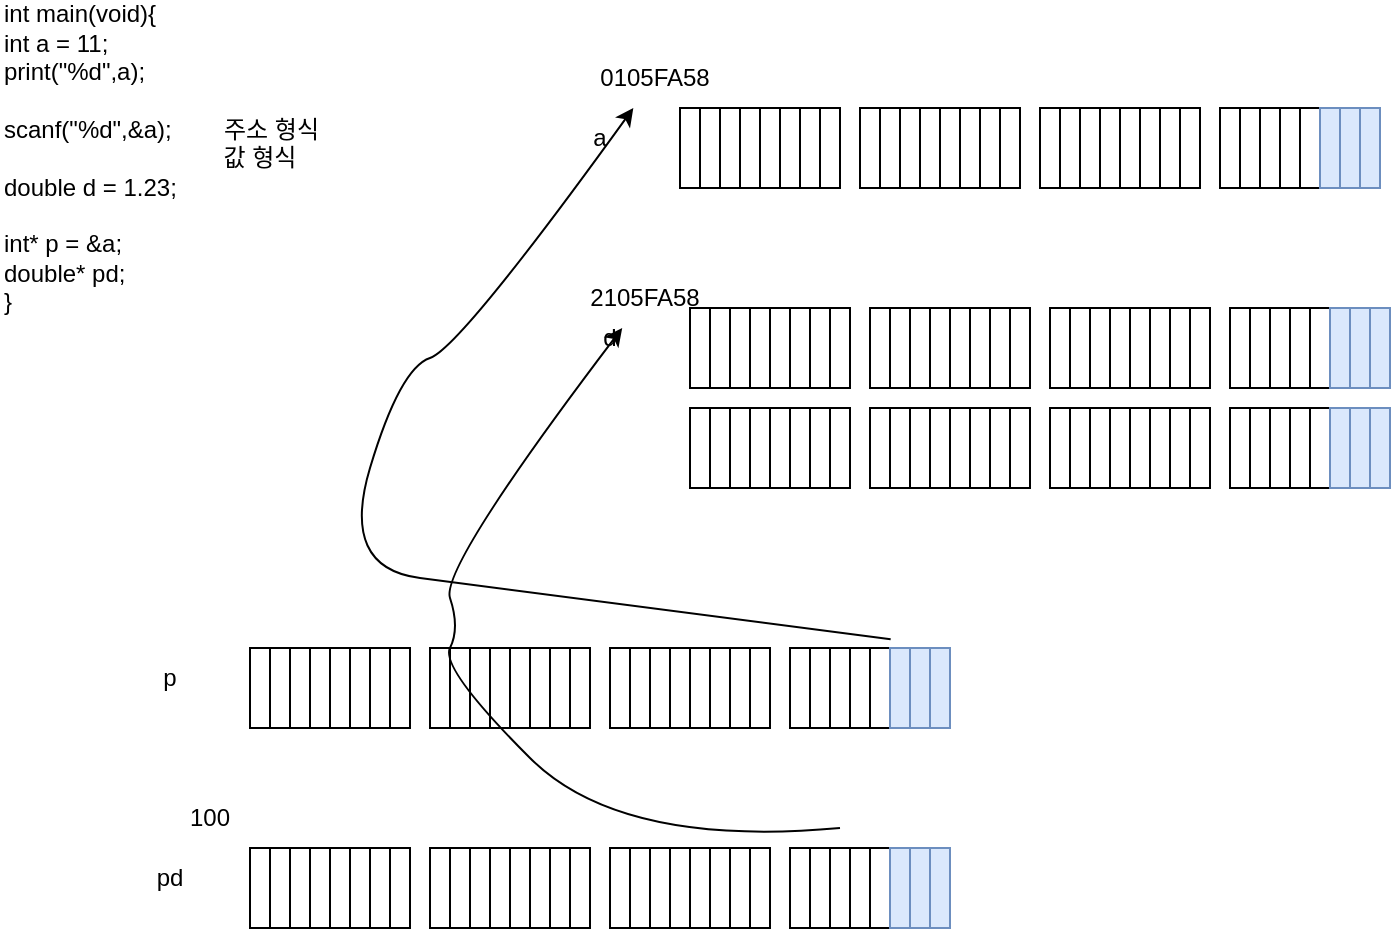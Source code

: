<mxfile version="17.2.1" type="device"><diagram id="US0KUP0QkPeY0dxFD_av" name="Page-1"><mxGraphModel dx="920" dy="1720" grid="1" gridSize="10" guides="1" tooltips="1" connect="0" arrows="1" fold="1" page="1" pageScale="1" pageWidth="827" pageHeight="1169" math="0" shadow="0"><root><mxCell id="0"/><mxCell id="1" parent="0"/><mxCell id="8ommLOZz8VpfKSj77pEi-1" value="int main(void){&lt;br&gt;&lt;div&gt;&lt;span&gt;&lt;span&gt;&#9;&lt;/span&gt;int a = 11;&lt;/span&gt;&lt;/div&gt;&lt;div&gt;&lt;span&gt;&lt;span&gt;&#9;&lt;/span&gt;print(&quot;%d&quot;,a);&lt;br&gt;&lt;/span&gt;&lt;/div&gt;&lt;div&gt;&lt;span&gt;&lt;span&gt;&#9;&lt;/span&gt;&lt;br&gt;&lt;/span&gt;&lt;/div&gt;&lt;div&gt;&lt;span&gt;scanf(&quot;%d&quot;,&amp;amp;a);&amp;nbsp;&lt;span style=&quot;white-space: pre&quot;&gt;&#9;&lt;/span&gt;&amp;nbsp;주소 형식&lt;/span&gt;&lt;/div&gt;&lt;div&gt;&lt;span&gt;&lt;br&gt;&lt;/span&gt;&lt;/div&gt;&lt;div&gt;&lt;span&gt;double d = 1.23;&lt;/span&gt;&lt;/div&gt;&lt;div&gt;&lt;span&gt;&lt;br&gt;&lt;/span&gt;&lt;/div&gt;&lt;div&gt;int* p = &amp;amp;a;&lt;/div&gt;&lt;div&gt;double* pd;&lt;/div&gt;&lt;div&gt;&lt;span&gt;}&lt;/span&gt;&lt;/div&gt;" style="text;html=1;strokeColor=none;fillColor=none;align=left;verticalAlign=middle;whiteSpace=wrap;rounded=0;" vertex="1" parent="1"><mxGeometry x="20" y="40" width="170" height="70" as="geometry"/></mxCell><mxCell id="8ommLOZz8VpfKSj77pEi-2" value="" style="rounded=0;whiteSpace=wrap;html=1;" vertex="1" parent="1"><mxGeometry x="450" y="50" width="10" height="40" as="geometry"/></mxCell><mxCell id="8ommLOZz8VpfKSj77pEi-3" value="" style="rounded=0;whiteSpace=wrap;html=1;" vertex="1" parent="1"><mxGeometry x="460" y="50" width="10" height="40" as="geometry"/></mxCell><mxCell id="8ommLOZz8VpfKSj77pEi-4" value="" style="rounded=0;whiteSpace=wrap;html=1;" vertex="1" parent="1"><mxGeometry x="470" y="50" width="10" height="40" as="geometry"/></mxCell><mxCell id="8ommLOZz8VpfKSj77pEi-5" value="" style="rounded=0;whiteSpace=wrap;html=1;" vertex="1" parent="1"><mxGeometry x="480" y="50" width="10" height="40" as="geometry"/></mxCell><mxCell id="8ommLOZz8VpfKSj77pEi-6" value="" style="rounded=0;whiteSpace=wrap;html=1;" vertex="1" parent="1"><mxGeometry x="490" y="50" width="10" height="40" as="geometry"/></mxCell><mxCell id="8ommLOZz8VpfKSj77pEi-7" value="" style="rounded=0;whiteSpace=wrap;html=1;" vertex="1" parent="1"><mxGeometry x="500" y="50" width="10" height="40" as="geometry"/></mxCell><mxCell id="8ommLOZz8VpfKSj77pEi-8" value="" style="rounded=0;whiteSpace=wrap;html=1;" vertex="1" parent="1"><mxGeometry x="510" y="50" width="10" height="40" as="geometry"/></mxCell><mxCell id="8ommLOZz8VpfKSj77pEi-9" value="" style="rounded=0;whiteSpace=wrap;html=1;" vertex="1" parent="1"><mxGeometry x="520" y="50" width="10" height="40" as="geometry"/></mxCell><mxCell id="8ommLOZz8VpfKSj77pEi-18" value="" style="rounded=0;whiteSpace=wrap;html=1;" vertex="1" parent="1"><mxGeometry x="540" y="50" width="10" height="40" as="geometry"/></mxCell><mxCell id="8ommLOZz8VpfKSj77pEi-19" value="" style="rounded=0;whiteSpace=wrap;html=1;" vertex="1" parent="1"><mxGeometry x="550" y="50" width="10" height="40" as="geometry"/></mxCell><mxCell id="8ommLOZz8VpfKSj77pEi-20" value="" style="rounded=0;whiteSpace=wrap;html=1;" vertex="1" parent="1"><mxGeometry x="560" y="50" width="10" height="40" as="geometry"/></mxCell><mxCell id="8ommLOZz8VpfKSj77pEi-21" value="" style="rounded=0;whiteSpace=wrap;html=1;" vertex="1" parent="1"><mxGeometry x="570" y="50" width="10" height="40" as="geometry"/></mxCell><mxCell id="8ommLOZz8VpfKSj77pEi-22" value="" style="rounded=0;whiteSpace=wrap;html=1;" vertex="1" parent="1"><mxGeometry x="580" y="50" width="10" height="40" as="geometry"/></mxCell><mxCell id="8ommLOZz8VpfKSj77pEi-23" value="" style="rounded=0;whiteSpace=wrap;html=1;" vertex="1" parent="1"><mxGeometry x="590" y="50" width="10" height="40" as="geometry"/></mxCell><mxCell id="8ommLOZz8VpfKSj77pEi-24" value="" style="rounded=0;whiteSpace=wrap;html=1;" vertex="1" parent="1"><mxGeometry x="600" y="50" width="10" height="40" as="geometry"/></mxCell><mxCell id="8ommLOZz8VpfKSj77pEi-25" value="" style="rounded=0;whiteSpace=wrap;html=1;" vertex="1" parent="1"><mxGeometry x="610" y="50" width="10" height="40" as="geometry"/></mxCell><mxCell id="8ommLOZz8VpfKSj77pEi-26" value="" style="rounded=0;whiteSpace=wrap;html=1;" vertex="1" parent="1"><mxGeometry x="360" y="50" width="10" height="40" as="geometry"/></mxCell><mxCell id="8ommLOZz8VpfKSj77pEi-27" value="" style="rounded=0;whiteSpace=wrap;html=1;" vertex="1" parent="1"><mxGeometry x="370" y="50" width="10" height="40" as="geometry"/></mxCell><mxCell id="8ommLOZz8VpfKSj77pEi-28" value="" style="rounded=0;whiteSpace=wrap;html=1;" vertex="1" parent="1"><mxGeometry x="380" y="50" width="10" height="40" as="geometry"/></mxCell><mxCell id="8ommLOZz8VpfKSj77pEi-29" value="" style="rounded=0;whiteSpace=wrap;html=1;" vertex="1" parent="1"><mxGeometry x="390" y="50" width="10" height="40" as="geometry"/></mxCell><mxCell id="8ommLOZz8VpfKSj77pEi-30" value="" style="rounded=0;whiteSpace=wrap;html=1;" vertex="1" parent="1"><mxGeometry x="400" y="50" width="10" height="40" as="geometry"/></mxCell><mxCell id="8ommLOZz8VpfKSj77pEi-31" value="" style="rounded=0;whiteSpace=wrap;html=1;" vertex="1" parent="1"><mxGeometry x="410" y="50" width="10" height="40" as="geometry"/></mxCell><mxCell id="8ommLOZz8VpfKSj77pEi-32" value="" style="rounded=0;whiteSpace=wrap;html=1;" vertex="1" parent="1"><mxGeometry x="420" y="50" width="10" height="40" as="geometry"/></mxCell><mxCell id="8ommLOZz8VpfKSj77pEi-33" value="" style="rounded=0;whiteSpace=wrap;html=1;" vertex="1" parent="1"><mxGeometry x="430" y="50" width="10" height="40" as="geometry"/></mxCell><mxCell id="8ommLOZz8VpfKSj77pEi-34" value="" style="rounded=0;whiteSpace=wrap;html=1;" vertex="1" parent="1"><mxGeometry x="630" y="50" width="10" height="40" as="geometry"/></mxCell><mxCell id="8ommLOZz8VpfKSj77pEi-35" value="" style="rounded=0;whiteSpace=wrap;html=1;" vertex="1" parent="1"><mxGeometry x="640" y="50" width="10" height="40" as="geometry"/></mxCell><mxCell id="8ommLOZz8VpfKSj77pEi-36" value="" style="rounded=0;whiteSpace=wrap;html=1;" vertex="1" parent="1"><mxGeometry x="650" y="50" width="10" height="40" as="geometry"/></mxCell><mxCell id="8ommLOZz8VpfKSj77pEi-37" value="" style="rounded=0;whiteSpace=wrap;html=1;" vertex="1" parent="1"><mxGeometry x="660" y="50" width="10" height="40" as="geometry"/></mxCell><mxCell id="8ommLOZz8VpfKSj77pEi-38" value="" style="rounded=0;whiteSpace=wrap;html=1;" vertex="1" parent="1"><mxGeometry x="670" y="50" width="10" height="40" as="geometry"/></mxCell><mxCell id="8ommLOZz8VpfKSj77pEi-39" value="" style="rounded=0;whiteSpace=wrap;html=1;fillColor=#dae8fc;strokeColor=#6c8ebf;" vertex="1" parent="1"><mxGeometry x="680" y="50" width="10" height="40" as="geometry"/></mxCell><mxCell id="8ommLOZz8VpfKSj77pEi-40" value="" style="rounded=0;whiteSpace=wrap;html=1;fillColor=#dae8fc;strokeColor=#6c8ebf;" vertex="1" parent="1"><mxGeometry x="690" y="50" width="10" height="40" as="geometry"/></mxCell><mxCell id="8ommLOZz8VpfKSj77pEi-41" value="" style="rounded=0;whiteSpace=wrap;html=1;fillColor=#dae8fc;strokeColor=#6c8ebf;" vertex="1" parent="1"><mxGeometry x="700" y="50" width="10" height="40" as="geometry"/></mxCell><mxCell id="8ommLOZz8VpfKSj77pEi-46" value="값 형식" style="text;html=1;strokeColor=none;fillColor=none;align=center;verticalAlign=middle;whiteSpace=wrap;rounded=0;" vertex="1" parent="1"><mxGeometry x="120" y="60" width="60" height="30" as="geometry"/></mxCell><mxCell id="8ommLOZz8VpfKSj77pEi-47" value="a" style="text;html=1;strokeColor=none;fillColor=none;align=center;verticalAlign=middle;whiteSpace=wrap;rounded=0;" vertex="1" parent="1"><mxGeometry x="290" y="50" width="60" height="30" as="geometry"/></mxCell><mxCell id="8ommLOZz8VpfKSj77pEi-48" value="" style="rounded=0;whiteSpace=wrap;html=1;" vertex="1" parent="1"><mxGeometry x="455" y="150" width="10" height="40" as="geometry"/></mxCell><mxCell id="8ommLOZz8VpfKSj77pEi-49" value="" style="rounded=0;whiteSpace=wrap;html=1;" vertex="1" parent="1"><mxGeometry x="465" y="150" width="10" height="40" as="geometry"/></mxCell><mxCell id="8ommLOZz8VpfKSj77pEi-50" value="" style="rounded=0;whiteSpace=wrap;html=1;" vertex="1" parent="1"><mxGeometry x="475" y="150" width="10" height="40" as="geometry"/></mxCell><mxCell id="8ommLOZz8VpfKSj77pEi-51" value="" style="rounded=0;whiteSpace=wrap;html=1;" vertex="1" parent="1"><mxGeometry x="485" y="150" width="10" height="40" as="geometry"/></mxCell><mxCell id="8ommLOZz8VpfKSj77pEi-52" value="" style="rounded=0;whiteSpace=wrap;html=1;" vertex="1" parent="1"><mxGeometry x="495" y="150" width="10" height="40" as="geometry"/></mxCell><mxCell id="8ommLOZz8VpfKSj77pEi-53" value="" style="rounded=0;whiteSpace=wrap;html=1;" vertex="1" parent="1"><mxGeometry x="505" y="150" width="10" height="40" as="geometry"/></mxCell><mxCell id="8ommLOZz8VpfKSj77pEi-54" value="" style="rounded=0;whiteSpace=wrap;html=1;" vertex="1" parent="1"><mxGeometry x="515" y="150" width="10" height="40" as="geometry"/></mxCell><mxCell id="8ommLOZz8VpfKSj77pEi-55" value="" style="rounded=0;whiteSpace=wrap;html=1;" vertex="1" parent="1"><mxGeometry x="525" y="150" width="10" height="40" as="geometry"/></mxCell><mxCell id="8ommLOZz8VpfKSj77pEi-56" value="" style="rounded=0;whiteSpace=wrap;html=1;" vertex="1" parent="1"><mxGeometry x="545" y="150" width="10" height="40" as="geometry"/></mxCell><mxCell id="8ommLOZz8VpfKSj77pEi-57" value="" style="rounded=0;whiteSpace=wrap;html=1;" vertex="1" parent="1"><mxGeometry x="555" y="150" width="10" height="40" as="geometry"/></mxCell><mxCell id="8ommLOZz8VpfKSj77pEi-58" value="" style="rounded=0;whiteSpace=wrap;html=1;" vertex="1" parent="1"><mxGeometry x="565" y="150" width="10" height="40" as="geometry"/></mxCell><mxCell id="8ommLOZz8VpfKSj77pEi-59" value="" style="rounded=0;whiteSpace=wrap;html=1;" vertex="1" parent="1"><mxGeometry x="575" y="150" width="10" height="40" as="geometry"/></mxCell><mxCell id="8ommLOZz8VpfKSj77pEi-60" value="" style="rounded=0;whiteSpace=wrap;html=1;" vertex="1" parent="1"><mxGeometry x="585" y="150" width="10" height="40" as="geometry"/></mxCell><mxCell id="8ommLOZz8VpfKSj77pEi-61" value="" style="rounded=0;whiteSpace=wrap;html=1;" vertex="1" parent="1"><mxGeometry x="595" y="150" width="10" height="40" as="geometry"/></mxCell><mxCell id="8ommLOZz8VpfKSj77pEi-62" value="" style="rounded=0;whiteSpace=wrap;html=1;" vertex="1" parent="1"><mxGeometry x="605" y="150" width="10" height="40" as="geometry"/></mxCell><mxCell id="8ommLOZz8VpfKSj77pEi-63" value="" style="rounded=0;whiteSpace=wrap;html=1;" vertex="1" parent="1"><mxGeometry x="615" y="150" width="10" height="40" as="geometry"/></mxCell><mxCell id="8ommLOZz8VpfKSj77pEi-64" value="" style="rounded=0;whiteSpace=wrap;html=1;" vertex="1" parent="1"><mxGeometry x="365" y="150" width="10" height="40" as="geometry"/></mxCell><mxCell id="8ommLOZz8VpfKSj77pEi-65" value="" style="rounded=0;whiteSpace=wrap;html=1;" vertex="1" parent="1"><mxGeometry x="375" y="150" width="10" height="40" as="geometry"/></mxCell><mxCell id="8ommLOZz8VpfKSj77pEi-66" value="" style="rounded=0;whiteSpace=wrap;html=1;" vertex="1" parent="1"><mxGeometry x="385" y="150" width="10" height="40" as="geometry"/></mxCell><mxCell id="8ommLOZz8VpfKSj77pEi-67" value="" style="rounded=0;whiteSpace=wrap;html=1;" vertex="1" parent="1"><mxGeometry x="395" y="150" width="10" height="40" as="geometry"/></mxCell><mxCell id="8ommLOZz8VpfKSj77pEi-68" value="" style="rounded=0;whiteSpace=wrap;html=1;" vertex="1" parent="1"><mxGeometry x="405" y="150" width="10" height="40" as="geometry"/></mxCell><mxCell id="8ommLOZz8VpfKSj77pEi-69" value="" style="rounded=0;whiteSpace=wrap;html=1;" vertex="1" parent="1"><mxGeometry x="415" y="150" width="10" height="40" as="geometry"/></mxCell><mxCell id="8ommLOZz8VpfKSj77pEi-70" value="" style="rounded=0;whiteSpace=wrap;html=1;" vertex="1" parent="1"><mxGeometry x="425" y="150" width="10" height="40" as="geometry"/></mxCell><mxCell id="8ommLOZz8VpfKSj77pEi-71" value="" style="rounded=0;whiteSpace=wrap;html=1;" vertex="1" parent="1"><mxGeometry x="435" y="150" width="10" height="40" as="geometry"/></mxCell><mxCell id="8ommLOZz8VpfKSj77pEi-72" value="" style="rounded=0;whiteSpace=wrap;html=1;" vertex="1" parent="1"><mxGeometry x="635" y="150" width="10" height="40" as="geometry"/></mxCell><mxCell id="8ommLOZz8VpfKSj77pEi-73" value="" style="rounded=0;whiteSpace=wrap;html=1;" vertex="1" parent="1"><mxGeometry x="645" y="150" width="10" height="40" as="geometry"/></mxCell><mxCell id="8ommLOZz8VpfKSj77pEi-74" value="" style="rounded=0;whiteSpace=wrap;html=1;" vertex="1" parent="1"><mxGeometry x="655" y="150" width="10" height="40" as="geometry"/></mxCell><mxCell id="8ommLOZz8VpfKSj77pEi-75" value="" style="rounded=0;whiteSpace=wrap;html=1;" vertex="1" parent="1"><mxGeometry x="665" y="150" width="10" height="40" as="geometry"/></mxCell><mxCell id="8ommLOZz8VpfKSj77pEi-76" value="" style="rounded=0;whiteSpace=wrap;html=1;" vertex="1" parent="1"><mxGeometry x="675" y="150" width="10" height="40" as="geometry"/></mxCell><mxCell id="8ommLOZz8VpfKSj77pEi-77" value="" style="rounded=0;whiteSpace=wrap;html=1;fillColor=#dae8fc;strokeColor=#6c8ebf;" vertex="1" parent="1"><mxGeometry x="685" y="150" width="10" height="40" as="geometry"/></mxCell><mxCell id="8ommLOZz8VpfKSj77pEi-78" value="" style="rounded=0;whiteSpace=wrap;html=1;fillColor=#dae8fc;strokeColor=#6c8ebf;" vertex="1" parent="1"><mxGeometry x="695" y="150" width="10" height="40" as="geometry"/></mxCell><mxCell id="8ommLOZz8VpfKSj77pEi-79" value="" style="rounded=0;whiteSpace=wrap;html=1;fillColor=#dae8fc;strokeColor=#6c8ebf;" vertex="1" parent="1"><mxGeometry x="705" y="150" width="10" height="40" as="geometry"/></mxCell><mxCell id="8ommLOZz8VpfKSj77pEi-84" value="d" style="text;html=1;strokeColor=none;fillColor=none;align=center;verticalAlign=middle;whiteSpace=wrap;rounded=0;" vertex="1" parent="1"><mxGeometry x="295" y="150" width="60" height="30" as="geometry"/></mxCell><mxCell id="8ommLOZz8VpfKSj77pEi-85" value="" style="rounded=0;whiteSpace=wrap;html=1;" vertex="1" parent="1"><mxGeometry x="455" y="200" width="10" height="40" as="geometry"/></mxCell><mxCell id="8ommLOZz8VpfKSj77pEi-86" value="" style="rounded=0;whiteSpace=wrap;html=1;" vertex="1" parent="1"><mxGeometry x="465" y="200" width="10" height="40" as="geometry"/></mxCell><mxCell id="8ommLOZz8VpfKSj77pEi-87" value="" style="rounded=0;whiteSpace=wrap;html=1;" vertex="1" parent="1"><mxGeometry x="475" y="200" width="10" height="40" as="geometry"/></mxCell><mxCell id="8ommLOZz8VpfKSj77pEi-88" value="" style="rounded=0;whiteSpace=wrap;html=1;" vertex="1" parent="1"><mxGeometry x="485" y="200" width="10" height="40" as="geometry"/></mxCell><mxCell id="8ommLOZz8VpfKSj77pEi-89" value="" style="rounded=0;whiteSpace=wrap;html=1;" vertex="1" parent="1"><mxGeometry x="495" y="200" width="10" height="40" as="geometry"/></mxCell><mxCell id="8ommLOZz8VpfKSj77pEi-90" value="" style="rounded=0;whiteSpace=wrap;html=1;" vertex="1" parent="1"><mxGeometry x="505" y="200" width="10" height="40" as="geometry"/></mxCell><mxCell id="8ommLOZz8VpfKSj77pEi-91" value="" style="rounded=0;whiteSpace=wrap;html=1;" vertex="1" parent="1"><mxGeometry x="515" y="200" width="10" height="40" as="geometry"/></mxCell><mxCell id="8ommLOZz8VpfKSj77pEi-92" value="" style="rounded=0;whiteSpace=wrap;html=1;" vertex="1" parent="1"><mxGeometry x="525" y="200" width="10" height="40" as="geometry"/></mxCell><mxCell id="8ommLOZz8VpfKSj77pEi-93" value="" style="rounded=0;whiteSpace=wrap;html=1;" vertex="1" parent="1"><mxGeometry x="545" y="200" width="10" height="40" as="geometry"/></mxCell><mxCell id="8ommLOZz8VpfKSj77pEi-94" value="" style="rounded=0;whiteSpace=wrap;html=1;" vertex="1" parent="1"><mxGeometry x="555" y="200" width="10" height="40" as="geometry"/></mxCell><mxCell id="8ommLOZz8VpfKSj77pEi-95" value="" style="rounded=0;whiteSpace=wrap;html=1;" vertex="1" parent="1"><mxGeometry x="565" y="200" width="10" height="40" as="geometry"/></mxCell><mxCell id="8ommLOZz8VpfKSj77pEi-96" value="" style="rounded=0;whiteSpace=wrap;html=1;" vertex="1" parent="1"><mxGeometry x="575" y="200" width="10" height="40" as="geometry"/></mxCell><mxCell id="8ommLOZz8VpfKSj77pEi-97" value="" style="rounded=0;whiteSpace=wrap;html=1;" vertex="1" parent="1"><mxGeometry x="585" y="200" width="10" height="40" as="geometry"/></mxCell><mxCell id="8ommLOZz8VpfKSj77pEi-98" value="" style="rounded=0;whiteSpace=wrap;html=1;" vertex="1" parent="1"><mxGeometry x="595" y="200" width="10" height="40" as="geometry"/></mxCell><mxCell id="8ommLOZz8VpfKSj77pEi-99" value="" style="rounded=0;whiteSpace=wrap;html=1;" vertex="1" parent="1"><mxGeometry x="605" y="200" width="10" height="40" as="geometry"/></mxCell><mxCell id="8ommLOZz8VpfKSj77pEi-100" value="" style="rounded=0;whiteSpace=wrap;html=1;" vertex="1" parent="1"><mxGeometry x="615" y="200" width="10" height="40" as="geometry"/></mxCell><mxCell id="8ommLOZz8VpfKSj77pEi-101" value="" style="rounded=0;whiteSpace=wrap;html=1;" vertex="1" parent="1"><mxGeometry x="365" y="200" width="10" height="40" as="geometry"/></mxCell><mxCell id="8ommLOZz8VpfKSj77pEi-102" value="" style="rounded=0;whiteSpace=wrap;html=1;" vertex="1" parent="1"><mxGeometry x="375" y="200" width="10" height="40" as="geometry"/></mxCell><mxCell id="8ommLOZz8VpfKSj77pEi-103" value="" style="rounded=0;whiteSpace=wrap;html=1;" vertex="1" parent="1"><mxGeometry x="385" y="200" width="10" height="40" as="geometry"/></mxCell><mxCell id="8ommLOZz8VpfKSj77pEi-104" value="" style="rounded=0;whiteSpace=wrap;html=1;" vertex="1" parent="1"><mxGeometry x="395" y="200" width="10" height="40" as="geometry"/></mxCell><mxCell id="8ommLOZz8VpfKSj77pEi-105" value="" style="rounded=0;whiteSpace=wrap;html=1;" vertex="1" parent="1"><mxGeometry x="405" y="200" width="10" height="40" as="geometry"/></mxCell><mxCell id="8ommLOZz8VpfKSj77pEi-106" value="" style="rounded=0;whiteSpace=wrap;html=1;" vertex="1" parent="1"><mxGeometry x="415" y="200" width="10" height="40" as="geometry"/></mxCell><mxCell id="8ommLOZz8VpfKSj77pEi-107" value="" style="rounded=0;whiteSpace=wrap;html=1;" vertex="1" parent="1"><mxGeometry x="425" y="200" width="10" height="40" as="geometry"/></mxCell><mxCell id="8ommLOZz8VpfKSj77pEi-108" value="" style="rounded=0;whiteSpace=wrap;html=1;" vertex="1" parent="1"><mxGeometry x="435" y="200" width="10" height="40" as="geometry"/></mxCell><mxCell id="8ommLOZz8VpfKSj77pEi-109" value="" style="rounded=0;whiteSpace=wrap;html=1;" vertex="1" parent="1"><mxGeometry x="635" y="200" width="10" height="40" as="geometry"/></mxCell><mxCell id="8ommLOZz8VpfKSj77pEi-110" value="" style="rounded=0;whiteSpace=wrap;html=1;" vertex="1" parent="1"><mxGeometry x="645" y="200" width="10" height="40" as="geometry"/></mxCell><mxCell id="8ommLOZz8VpfKSj77pEi-111" value="" style="rounded=0;whiteSpace=wrap;html=1;" vertex="1" parent="1"><mxGeometry x="655" y="200" width="10" height="40" as="geometry"/></mxCell><mxCell id="8ommLOZz8VpfKSj77pEi-112" value="" style="rounded=0;whiteSpace=wrap;html=1;" vertex="1" parent="1"><mxGeometry x="665" y="200" width="10" height="40" as="geometry"/></mxCell><mxCell id="8ommLOZz8VpfKSj77pEi-113" value="" style="rounded=0;whiteSpace=wrap;html=1;" vertex="1" parent="1"><mxGeometry x="675" y="200" width="10" height="40" as="geometry"/></mxCell><mxCell id="8ommLOZz8VpfKSj77pEi-114" value="" style="rounded=0;whiteSpace=wrap;html=1;fillColor=#dae8fc;strokeColor=#6c8ebf;" vertex="1" parent="1"><mxGeometry x="685" y="200" width="10" height="40" as="geometry"/></mxCell><mxCell id="8ommLOZz8VpfKSj77pEi-115" value="" style="rounded=0;whiteSpace=wrap;html=1;fillColor=#dae8fc;strokeColor=#6c8ebf;" vertex="1" parent="1"><mxGeometry x="695" y="200" width="10" height="40" as="geometry"/></mxCell><mxCell id="8ommLOZz8VpfKSj77pEi-116" value="" style="rounded=0;whiteSpace=wrap;html=1;fillColor=#dae8fc;strokeColor=#6c8ebf;" vertex="1" parent="1"><mxGeometry x="705" y="200" width="10" height="40" as="geometry"/></mxCell><mxCell id="8ommLOZz8VpfKSj77pEi-117" value="" style="rounded=0;whiteSpace=wrap;html=1;" vertex="1" parent="1"><mxGeometry x="235" y="320" width="10" height="40" as="geometry"/></mxCell><mxCell id="8ommLOZz8VpfKSj77pEi-118" value="" style="rounded=0;whiteSpace=wrap;html=1;" vertex="1" parent="1"><mxGeometry x="245" y="320" width="10" height="40" as="geometry"/></mxCell><mxCell id="8ommLOZz8VpfKSj77pEi-119" value="" style="rounded=0;whiteSpace=wrap;html=1;" vertex="1" parent="1"><mxGeometry x="255" y="320" width="10" height="40" as="geometry"/></mxCell><mxCell id="8ommLOZz8VpfKSj77pEi-120" value="" style="rounded=0;whiteSpace=wrap;html=1;" vertex="1" parent="1"><mxGeometry x="265" y="320" width="10" height="40" as="geometry"/></mxCell><mxCell id="8ommLOZz8VpfKSj77pEi-121" value="" style="rounded=0;whiteSpace=wrap;html=1;" vertex="1" parent="1"><mxGeometry x="275" y="320" width="10" height="40" as="geometry"/></mxCell><mxCell id="8ommLOZz8VpfKSj77pEi-122" value="" style="rounded=0;whiteSpace=wrap;html=1;" vertex="1" parent="1"><mxGeometry x="285" y="320" width="10" height="40" as="geometry"/></mxCell><mxCell id="8ommLOZz8VpfKSj77pEi-123" value="" style="rounded=0;whiteSpace=wrap;html=1;" vertex="1" parent="1"><mxGeometry x="295" y="320" width="10" height="40" as="geometry"/></mxCell><mxCell id="8ommLOZz8VpfKSj77pEi-124" value="" style="rounded=0;whiteSpace=wrap;html=1;" vertex="1" parent="1"><mxGeometry x="305" y="320" width="10" height="40" as="geometry"/></mxCell><mxCell id="8ommLOZz8VpfKSj77pEi-125" value="" style="rounded=0;whiteSpace=wrap;html=1;" vertex="1" parent="1"><mxGeometry x="325" y="320" width="10" height="40" as="geometry"/></mxCell><mxCell id="8ommLOZz8VpfKSj77pEi-126" value="" style="rounded=0;whiteSpace=wrap;html=1;" vertex="1" parent="1"><mxGeometry x="335" y="320" width="10" height="40" as="geometry"/></mxCell><mxCell id="8ommLOZz8VpfKSj77pEi-127" value="" style="rounded=0;whiteSpace=wrap;html=1;" vertex="1" parent="1"><mxGeometry x="345" y="320" width="10" height="40" as="geometry"/></mxCell><mxCell id="8ommLOZz8VpfKSj77pEi-128" value="" style="rounded=0;whiteSpace=wrap;html=1;" vertex="1" parent="1"><mxGeometry x="355" y="320" width="10" height="40" as="geometry"/></mxCell><mxCell id="8ommLOZz8VpfKSj77pEi-129" value="" style="rounded=0;whiteSpace=wrap;html=1;" vertex="1" parent="1"><mxGeometry x="365" y="320" width="10" height="40" as="geometry"/></mxCell><mxCell id="8ommLOZz8VpfKSj77pEi-130" value="" style="rounded=0;whiteSpace=wrap;html=1;" vertex="1" parent="1"><mxGeometry x="375" y="320" width="10" height="40" as="geometry"/></mxCell><mxCell id="8ommLOZz8VpfKSj77pEi-131" value="" style="rounded=0;whiteSpace=wrap;html=1;" vertex="1" parent="1"><mxGeometry x="385" y="320" width="10" height="40" as="geometry"/></mxCell><mxCell id="8ommLOZz8VpfKSj77pEi-132" value="" style="rounded=0;whiteSpace=wrap;html=1;" vertex="1" parent="1"><mxGeometry x="395" y="320" width="10" height="40" as="geometry"/></mxCell><mxCell id="8ommLOZz8VpfKSj77pEi-133" value="" style="rounded=0;whiteSpace=wrap;html=1;" vertex="1" parent="1"><mxGeometry x="145" y="320" width="10" height="40" as="geometry"/></mxCell><mxCell id="8ommLOZz8VpfKSj77pEi-134" value="" style="rounded=0;whiteSpace=wrap;html=1;" vertex="1" parent="1"><mxGeometry x="155" y="320" width="10" height="40" as="geometry"/></mxCell><mxCell id="8ommLOZz8VpfKSj77pEi-135" value="" style="rounded=0;whiteSpace=wrap;html=1;" vertex="1" parent="1"><mxGeometry x="165" y="320" width="10" height="40" as="geometry"/></mxCell><mxCell id="8ommLOZz8VpfKSj77pEi-136" value="" style="rounded=0;whiteSpace=wrap;html=1;" vertex="1" parent="1"><mxGeometry x="175" y="320" width="10" height="40" as="geometry"/></mxCell><mxCell id="8ommLOZz8VpfKSj77pEi-137" value="" style="rounded=0;whiteSpace=wrap;html=1;" vertex="1" parent="1"><mxGeometry x="185" y="320" width="10" height="40" as="geometry"/></mxCell><mxCell id="8ommLOZz8VpfKSj77pEi-138" value="" style="rounded=0;whiteSpace=wrap;html=1;" vertex="1" parent="1"><mxGeometry x="195" y="320" width="10" height="40" as="geometry"/></mxCell><mxCell id="8ommLOZz8VpfKSj77pEi-139" value="" style="rounded=0;whiteSpace=wrap;html=1;" vertex="1" parent="1"><mxGeometry x="205" y="320" width="10" height="40" as="geometry"/></mxCell><mxCell id="8ommLOZz8VpfKSj77pEi-140" value="" style="rounded=0;whiteSpace=wrap;html=1;" vertex="1" parent="1"><mxGeometry x="215" y="320" width="10" height="40" as="geometry"/></mxCell><mxCell id="8ommLOZz8VpfKSj77pEi-141" value="" style="rounded=0;whiteSpace=wrap;html=1;" vertex="1" parent="1"><mxGeometry x="415" y="320" width="10" height="40" as="geometry"/></mxCell><mxCell id="8ommLOZz8VpfKSj77pEi-142" value="" style="rounded=0;whiteSpace=wrap;html=1;" vertex="1" parent="1"><mxGeometry x="425" y="320" width="10" height="40" as="geometry"/></mxCell><mxCell id="8ommLOZz8VpfKSj77pEi-143" value="" style="rounded=0;whiteSpace=wrap;html=1;" vertex="1" parent="1"><mxGeometry x="435" y="320" width="10" height="40" as="geometry"/></mxCell><mxCell id="8ommLOZz8VpfKSj77pEi-144" value="" style="rounded=0;whiteSpace=wrap;html=1;" vertex="1" parent="1"><mxGeometry x="445" y="320" width="10" height="40" as="geometry"/></mxCell><mxCell id="8ommLOZz8VpfKSj77pEi-145" value="" style="rounded=0;whiteSpace=wrap;html=1;" vertex="1" parent="1"><mxGeometry x="455" y="320" width="10" height="40" as="geometry"/></mxCell><mxCell id="8ommLOZz8VpfKSj77pEi-146" value="" style="rounded=0;whiteSpace=wrap;html=1;fillColor=#dae8fc;strokeColor=#6c8ebf;" vertex="1" parent="1"><mxGeometry x="465" y="320" width="10" height="40" as="geometry"/></mxCell><mxCell id="8ommLOZz8VpfKSj77pEi-147" value="" style="rounded=0;whiteSpace=wrap;html=1;fillColor=#dae8fc;strokeColor=#6c8ebf;" vertex="1" parent="1"><mxGeometry x="475" y="320" width="10" height="40" as="geometry"/></mxCell><mxCell id="8ommLOZz8VpfKSj77pEi-148" value="" style="rounded=0;whiteSpace=wrap;html=1;fillColor=#dae8fc;strokeColor=#6c8ebf;" vertex="1" parent="1"><mxGeometry x="485" y="320" width="10" height="40" as="geometry"/></mxCell><mxCell id="8ommLOZz8VpfKSj77pEi-149" value="0105FA58" style="text;html=1;strokeColor=none;fillColor=none;align=center;verticalAlign=middle;whiteSpace=wrap;rounded=0;" vertex="1" parent="1"><mxGeometry x="315" y="20" width="65" height="30" as="geometry"/></mxCell><mxCell id="8ommLOZz8VpfKSj77pEi-153" value="p" style="text;html=1;strokeColor=none;fillColor=none;align=center;verticalAlign=middle;whiteSpace=wrap;rounded=0;" vertex="1" parent="1"><mxGeometry x="75" y="320" width="60" height="30" as="geometry"/></mxCell><mxCell id="8ommLOZz8VpfKSj77pEi-154" value="" style="rounded=0;whiteSpace=wrap;html=1;" vertex="1" parent="1"><mxGeometry x="235" y="420" width="10" height="40" as="geometry"/></mxCell><mxCell id="8ommLOZz8VpfKSj77pEi-155" value="" style="rounded=0;whiteSpace=wrap;html=1;" vertex="1" parent="1"><mxGeometry x="245" y="420" width="10" height="40" as="geometry"/></mxCell><mxCell id="8ommLOZz8VpfKSj77pEi-156" value="" style="rounded=0;whiteSpace=wrap;html=1;" vertex="1" parent="1"><mxGeometry x="255" y="420" width="10" height="40" as="geometry"/></mxCell><mxCell id="8ommLOZz8VpfKSj77pEi-157" value="" style="rounded=0;whiteSpace=wrap;html=1;" vertex="1" parent="1"><mxGeometry x="265" y="420" width="10" height="40" as="geometry"/></mxCell><mxCell id="8ommLOZz8VpfKSj77pEi-158" value="" style="rounded=0;whiteSpace=wrap;html=1;" vertex="1" parent="1"><mxGeometry x="275" y="420" width="10" height="40" as="geometry"/></mxCell><mxCell id="8ommLOZz8VpfKSj77pEi-159" value="" style="rounded=0;whiteSpace=wrap;html=1;" vertex="1" parent="1"><mxGeometry x="285" y="420" width="10" height="40" as="geometry"/></mxCell><mxCell id="8ommLOZz8VpfKSj77pEi-160" value="" style="rounded=0;whiteSpace=wrap;html=1;" vertex="1" parent="1"><mxGeometry x="295" y="420" width="10" height="40" as="geometry"/></mxCell><mxCell id="8ommLOZz8VpfKSj77pEi-161" value="" style="rounded=0;whiteSpace=wrap;html=1;" vertex="1" parent="1"><mxGeometry x="305" y="420" width="10" height="40" as="geometry"/></mxCell><mxCell id="8ommLOZz8VpfKSj77pEi-162" value="" style="rounded=0;whiteSpace=wrap;html=1;" vertex="1" parent="1"><mxGeometry x="325" y="420" width="10" height="40" as="geometry"/></mxCell><mxCell id="8ommLOZz8VpfKSj77pEi-163" value="" style="rounded=0;whiteSpace=wrap;html=1;" vertex="1" parent="1"><mxGeometry x="335" y="420" width="10" height="40" as="geometry"/></mxCell><mxCell id="8ommLOZz8VpfKSj77pEi-164" value="" style="rounded=0;whiteSpace=wrap;html=1;" vertex="1" parent="1"><mxGeometry x="345" y="420" width="10" height="40" as="geometry"/></mxCell><mxCell id="8ommLOZz8VpfKSj77pEi-165" value="" style="rounded=0;whiteSpace=wrap;html=1;" vertex="1" parent="1"><mxGeometry x="355" y="420" width="10" height="40" as="geometry"/></mxCell><mxCell id="8ommLOZz8VpfKSj77pEi-166" value="" style="rounded=0;whiteSpace=wrap;html=1;" vertex="1" parent="1"><mxGeometry x="365" y="420" width="10" height="40" as="geometry"/></mxCell><mxCell id="8ommLOZz8VpfKSj77pEi-167" value="" style="rounded=0;whiteSpace=wrap;html=1;" vertex="1" parent="1"><mxGeometry x="375" y="420" width="10" height="40" as="geometry"/></mxCell><mxCell id="8ommLOZz8VpfKSj77pEi-168" value="" style="rounded=0;whiteSpace=wrap;html=1;" vertex="1" parent="1"><mxGeometry x="385" y="420" width="10" height="40" as="geometry"/></mxCell><mxCell id="8ommLOZz8VpfKSj77pEi-169" value="" style="rounded=0;whiteSpace=wrap;html=1;" vertex="1" parent="1"><mxGeometry x="395" y="420" width="10" height="40" as="geometry"/></mxCell><mxCell id="8ommLOZz8VpfKSj77pEi-170" value="" style="rounded=0;whiteSpace=wrap;html=1;" vertex="1" parent="1"><mxGeometry x="145" y="420" width="10" height="40" as="geometry"/></mxCell><mxCell id="8ommLOZz8VpfKSj77pEi-171" value="" style="rounded=0;whiteSpace=wrap;html=1;" vertex="1" parent="1"><mxGeometry x="155" y="420" width="10" height="40" as="geometry"/></mxCell><mxCell id="8ommLOZz8VpfKSj77pEi-172" value="" style="rounded=0;whiteSpace=wrap;html=1;" vertex="1" parent="1"><mxGeometry x="165" y="420" width="10" height="40" as="geometry"/></mxCell><mxCell id="8ommLOZz8VpfKSj77pEi-173" value="" style="rounded=0;whiteSpace=wrap;html=1;" vertex="1" parent="1"><mxGeometry x="175" y="420" width="10" height="40" as="geometry"/></mxCell><mxCell id="8ommLOZz8VpfKSj77pEi-174" value="" style="rounded=0;whiteSpace=wrap;html=1;" vertex="1" parent="1"><mxGeometry x="185" y="420" width="10" height="40" as="geometry"/></mxCell><mxCell id="8ommLOZz8VpfKSj77pEi-175" value="" style="rounded=0;whiteSpace=wrap;html=1;" vertex="1" parent="1"><mxGeometry x="195" y="420" width="10" height="40" as="geometry"/></mxCell><mxCell id="8ommLOZz8VpfKSj77pEi-176" value="" style="rounded=0;whiteSpace=wrap;html=1;" vertex="1" parent="1"><mxGeometry x="205" y="420" width="10" height="40" as="geometry"/></mxCell><mxCell id="8ommLOZz8VpfKSj77pEi-177" value="" style="rounded=0;whiteSpace=wrap;html=1;" vertex="1" parent="1"><mxGeometry x="215" y="420" width="10" height="40" as="geometry"/></mxCell><mxCell id="8ommLOZz8VpfKSj77pEi-178" value="" style="rounded=0;whiteSpace=wrap;html=1;" vertex="1" parent="1"><mxGeometry x="415" y="420" width="10" height="40" as="geometry"/></mxCell><mxCell id="8ommLOZz8VpfKSj77pEi-179" value="" style="rounded=0;whiteSpace=wrap;html=1;" vertex="1" parent="1"><mxGeometry x="425" y="420" width="10" height="40" as="geometry"/></mxCell><mxCell id="8ommLOZz8VpfKSj77pEi-180" value="" style="rounded=0;whiteSpace=wrap;html=1;" vertex="1" parent="1"><mxGeometry x="435" y="420" width="10" height="40" as="geometry"/></mxCell><mxCell id="8ommLOZz8VpfKSj77pEi-181" value="" style="rounded=0;whiteSpace=wrap;html=1;" vertex="1" parent="1"><mxGeometry x="445" y="420" width="10" height="40" as="geometry"/></mxCell><mxCell id="8ommLOZz8VpfKSj77pEi-182" value="" style="rounded=0;whiteSpace=wrap;html=1;" vertex="1" parent="1"><mxGeometry x="455" y="420" width="10" height="40" as="geometry"/></mxCell><mxCell id="8ommLOZz8VpfKSj77pEi-183" value="" style="rounded=0;whiteSpace=wrap;html=1;fillColor=#dae8fc;strokeColor=#6c8ebf;" vertex="1" parent="1"><mxGeometry x="465" y="420" width="10" height="40" as="geometry"/></mxCell><mxCell id="8ommLOZz8VpfKSj77pEi-184" value="" style="rounded=0;whiteSpace=wrap;html=1;fillColor=#dae8fc;strokeColor=#6c8ebf;" vertex="1" parent="1"><mxGeometry x="475" y="420" width="10" height="40" as="geometry"/></mxCell><mxCell id="8ommLOZz8VpfKSj77pEi-185" value="" style="rounded=0;whiteSpace=wrap;html=1;fillColor=#dae8fc;strokeColor=#6c8ebf;" vertex="1" parent="1"><mxGeometry x="485" y="420" width="10" height="40" as="geometry"/></mxCell><mxCell id="8ommLOZz8VpfKSj77pEi-186" value="100" style="text;html=1;strokeColor=none;fillColor=none;align=center;verticalAlign=middle;whiteSpace=wrap;rounded=0;" vertex="1" parent="1"><mxGeometry x="105" y="390" width="40" height="30" as="geometry"/></mxCell><mxCell id="8ommLOZz8VpfKSj77pEi-190" value="pd" style="text;html=1;strokeColor=none;fillColor=none;align=center;verticalAlign=middle;whiteSpace=wrap;rounded=0;" vertex="1" parent="1"><mxGeometry x="75" y="420" width="60" height="30" as="geometry"/></mxCell><mxCell id="8ommLOZz8VpfKSj77pEi-193" value="" style="curved=1;endArrow=classic;html=1;rounded=0;exitX=0.033;exitY=-0.108;exitDx=0;exitDy=0;exitPerimeter=0;" edge="1" parent="1" source="8ommLOZz8VpfKSj77pEi-146" target="8ommLOZz8VpfKSj77pEi-149"><mxGeometry width="50" height="50" relative="1" as="geometry"><mxPoint x="370" y="270" as="sourcePoint"/><mxPoint x="440" y="310" as="targetPoint"/><Array as="points"><mxPoint x="270" y="290"/><mxPoint x="190" y="280"/><mxPoint x="220" y="180"/><mxPoint x="250" y="170"/></Array></mxGeometry></mxCell><mxCell id="8ommLOZz8VpfKSj77pEi-194" value="2105FA58" style="text;html=1;strokeColor=none;fillColor=none;align=center;verticalAlign=middle;whiteSpace=wrap;rounded=0;" vertex="1" parent="1"><mxGeometry x="310" y="130" width="65" height="30" as="geometry"/></mxCell><mxCell id="8ommLOZz8VpfKSj77pEi-195" value="" style="curved=1;endArrow=classic;html=1;rounded=0;" edge="1" parent="1" target="8ommLOZz8VpfKSj77pEi-194"><mxGeometry width="50" height="50" relative="1" as="geometry"><mxPoint x="440" y="410" as="sourcePoint"/><mxPoint x="350" y="60" as="targetPoint"/><Array as="points"><mxPoint x="330" y="420"/><mxPoint x="240" y="330"/><mxPoint x="250" y="310"/><mxPoint x="240" y="280"/></Array></mxGeometry></mxCell></root></mxGraphModel></diagram></mxfile>